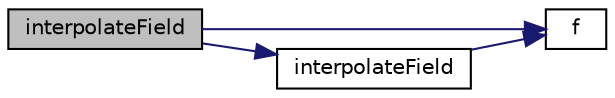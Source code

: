 digraph "interpolateField"
{
  bgcolor="transparent";
  edge [fontname="Helvetica",fontsize="10",labelfontname="Helvetica",labelfontsize="10"];
  node [fontname="Helvetica",fontsize="10",shape=record];
  rankdir="LR";
  Node1 [label="interpolateField",height=0.2,width=0.4,color="black", fillcolor="grey75", style="filled", fontcolor="black"];
  Node1 -> Node2 [color="midnightblue",fontsize="10",style="solid",fontname="Helvetica"];
  Node2 [label="f",height=0.2,width=0.4,color="black",URL="$a04050.html#a888be93833ac7a23170555c69c690288"];
  Node1 -> Node3 [color="midnightblue",fontsize="10",style="solid",fontname="Helvetica"];
  Node3 [label="interpolateField",height=0.2,width=0.4,color="black",URL="$a01508.html#ac365334ff0c5edda5640b142cbba632a",tooltip="Interpolate field using inverse-distance weights. "];
  Node3 -> Node2 [color="midnightblue",fontsize="10",style="solid",fontname="Helvetica"];
}
